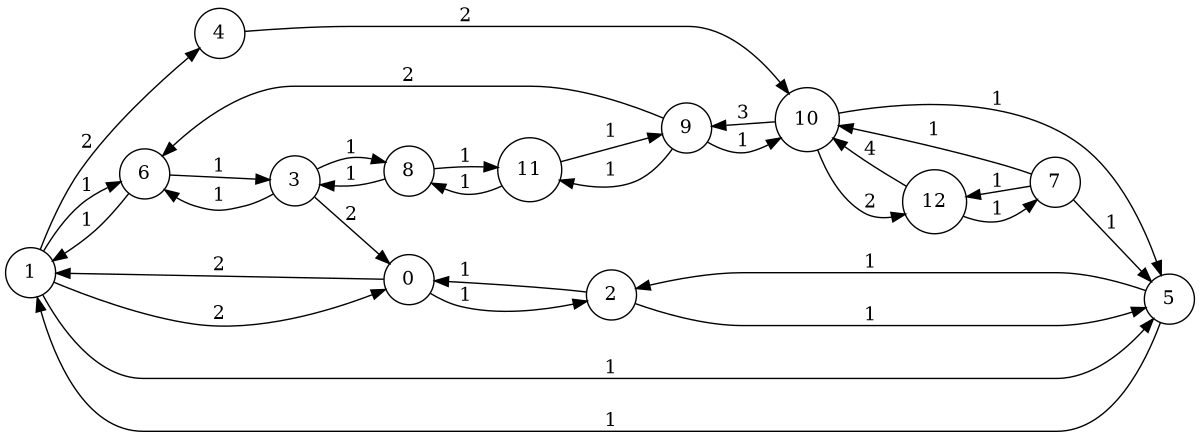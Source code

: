 digraph my_graph {
    rankdir=LR;
    size="8,5"
    node [shape = circle];
    1 -> 0 [label="2"];
    1 -> 6 [label="1"];
    1 -> 5 [label="1"];
    1 -> 4 [label="2"];
    0 -> 1 [label="2"];
    0 -> 2 [label="1"];
    6 -> 1 [label="1"];
    6 -> 3 [label="1"];
    3 -> 6 [label="1"];
    3 -> 8 [label="1"];
    3 -> 0 [label="2"];
    8 -> 3 [label="1"];
    8 -> 11 [label="1"];
    11 -> 8 [label="1"];
    11 -> 9 [label="1"];
    9 -> 11 [label="1"];
    9 -> 10 [label="1"];
    9 -> 6 [label="2"];
    10 -> 9 [label="3"];
    10 -> 12 [label="2"];
    10 -> 5 [label="1"];
    7 -> 10 [label="1"];
    7 -> 12 [label="1"];
    7 -> 5 [label="1"];
    12 -> 7 [label="1"];
    12 -> 10 [label="4"];
    4 -> 10 [label="2"];
    5 -> 1 [label="1"];
    5 -> 2 [label="1"];
    2 -> 5 [label="1"];
    2 -> 0 [label="1"];
}
